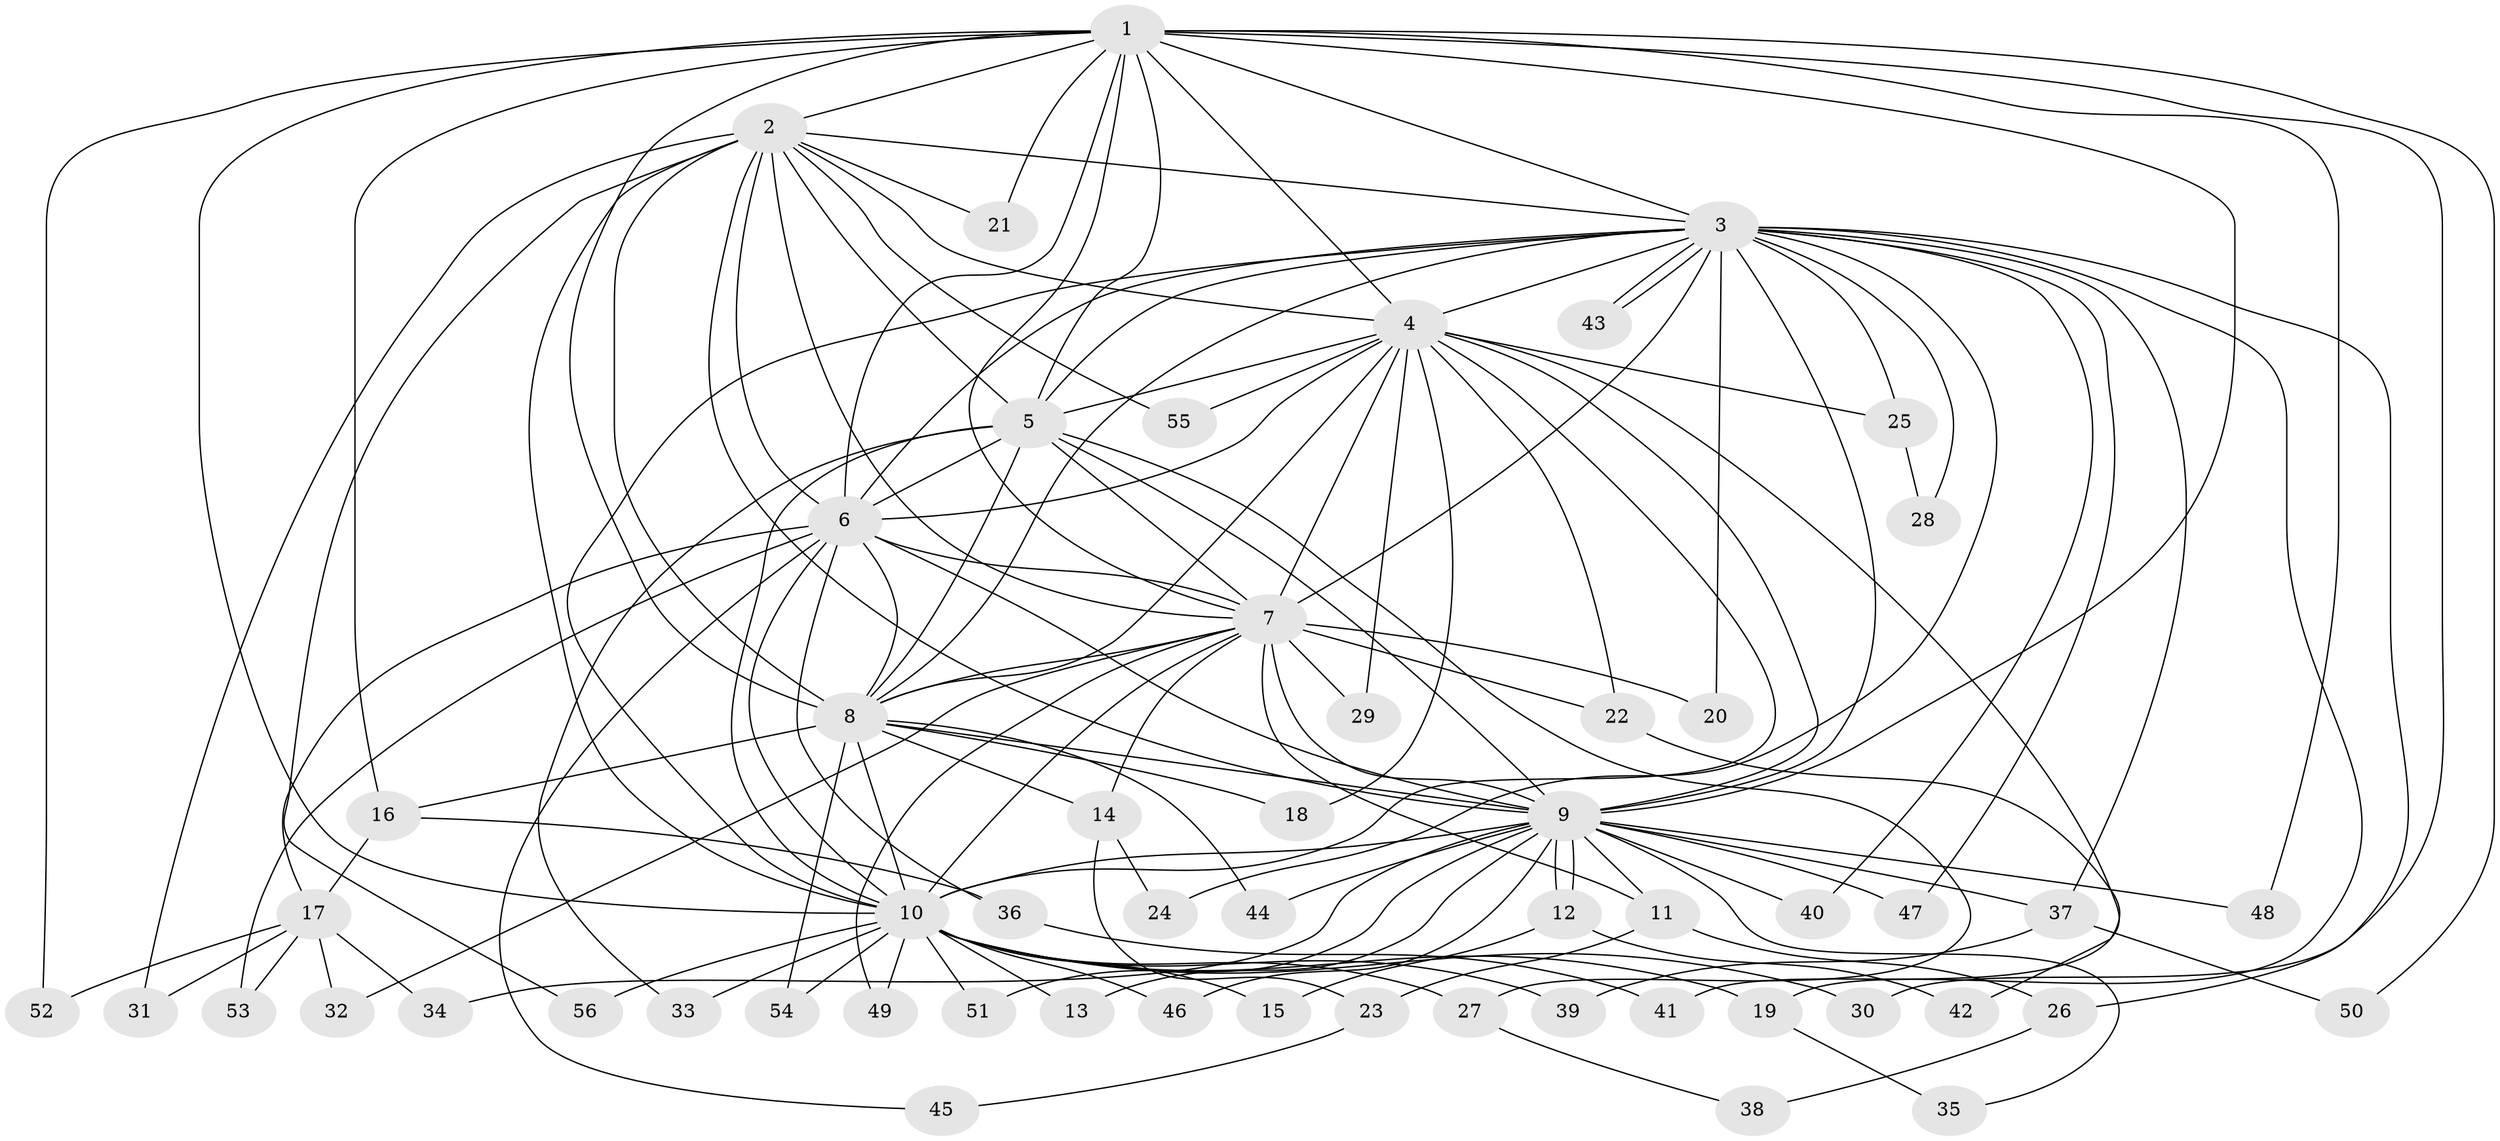 // Generated by graph-tools (version 1.1) at 2025/25/03/09/25 03:25:48]
// undirected, 56 vertices, 137 edges
graph export_dot {
graph [start="1"]
  node [color=gray90,style=filled];
  1;
  2;
  3;
  4;
  5;
  6;
  7;
  8;
  9;
  10;
  11;
  12;
  13;
  14;
  15;
  16;
  17;
  18;
  19;
  20;
  21;
  22;
  23;
  24;
  25;
  26;
  27;
  28;
  29;
  30;
  31;
  32;
  33;
  34;
  35;
  36;
  37;
  38;
  39;
  40;
  41;
  42;
  43;
  44;
  45;
  46;
  47;
  48;
  49;
  50;
  51;
  52;
  53;
  54;
  55;
  56;
  1 -- 2;
  1 -- 3;
  1 -- 4;
  1 -- 5;
  1 -- 6;
  1 -- 7;
  1 -- 8;
  1 -- 9;
  1 -- 10;
  1 -- 16;
  1 -- 21;
  1 -- 30;
  1 -- 48;
  1 -- 50;
  1 -- 52;
  2 -- 3;
  2 -- 4;
  2 -- 5;
  2 -- 6;
  2 -- 7;
  2 -- 8;
  2 -- 9;
  2 -- 10;
  2 -- 21;
  2 -- 31;
  2 -- 55;
  2 -- 56;
  3 -- 4;
  3 -- 5;
  3 -- 6;
  3 -- 7;
  3 -- 8;
  3 -- 9;
  3 -- 10;
  3 -- 19;
  3 -- 20;
  3 -- 24;
  3 -- 25;
  3 -- 26;
  3 -- 28;
  3 -- 37;
  3 -- 40;
  3 -- 43;
  3 -- 43;
  3 -- 47;
  4 -- 5;
  4 -- 6;
  4 -- 7;
  4 -- 8;
  4 -- 9;
  4 -- 10;
  4 -- 18;
  4 -- 22;
  4 -- 25;
  4 -- 29;
  4 -- 41;
  4 -- 55;
  5 -- 6;
  5 -- 7;
  5 -- 8;
  5 -- 9;
  5 -- 10;
  5 -- 27;
  5 -- 33;
  6 -- 7;
  6 -- 8;
  6 -- 9;
  6 -- 10;
  6 -- 17;
  6 -- 36;
  6 -- 45;
  6 -- 53;
  7 -- 8;
  7 -- 9;
  7 -- 10;
  7 -- 11;
  7 -- 14;
  7 -- 20;
  7 -- 22;
  7 -- 29;
  7 -- 32;
  7 -- 49;
  8 -- 9;
  8 -- 10;
  8 -- 14;
  8 -- 16;
  8 -- 18;
  8 -- 44;
  8 -- 54;
  9 -- 10;
  9 -- 11;
  9 -- 12;
  9 -- 12;
  9 -- 13;
  9 -- 34;
  9 -- 35;
  9 -- 37;
  9 -- 40;
  9 -- 44;
  9 -- 46;
  9 -- 47;
  9 -- 48;
  9 -- 51;
  10 -- 13;
  10 -- 15;
  10 -- 19;
  10 -- 27;
  10 -- 30;
  10 -- 33;
  10 -- 39;
  10 -- 46;
  10 -- 49;
  10 -- 51;
  10 -- 54;
  10 -- 56;
  11 -- 23;
  11 -- 26;
  12 -- 15;
  12 -- 42;
  14 -- 23;
  14 -- 24;
  16 -- 17;
  16 -- 36;
  17 -- 31;
  17 -- 32;
  17 -- 34;
  17 -- 52;
  17 -- 53;
  19 -- 35;
  22 -- 42;
  23 -- 45;
  25 -- 28;
  26 -- 38;
  27 -- 38;
  36 -- 41;
  37 -- 39;
  37 -- 50;
}

